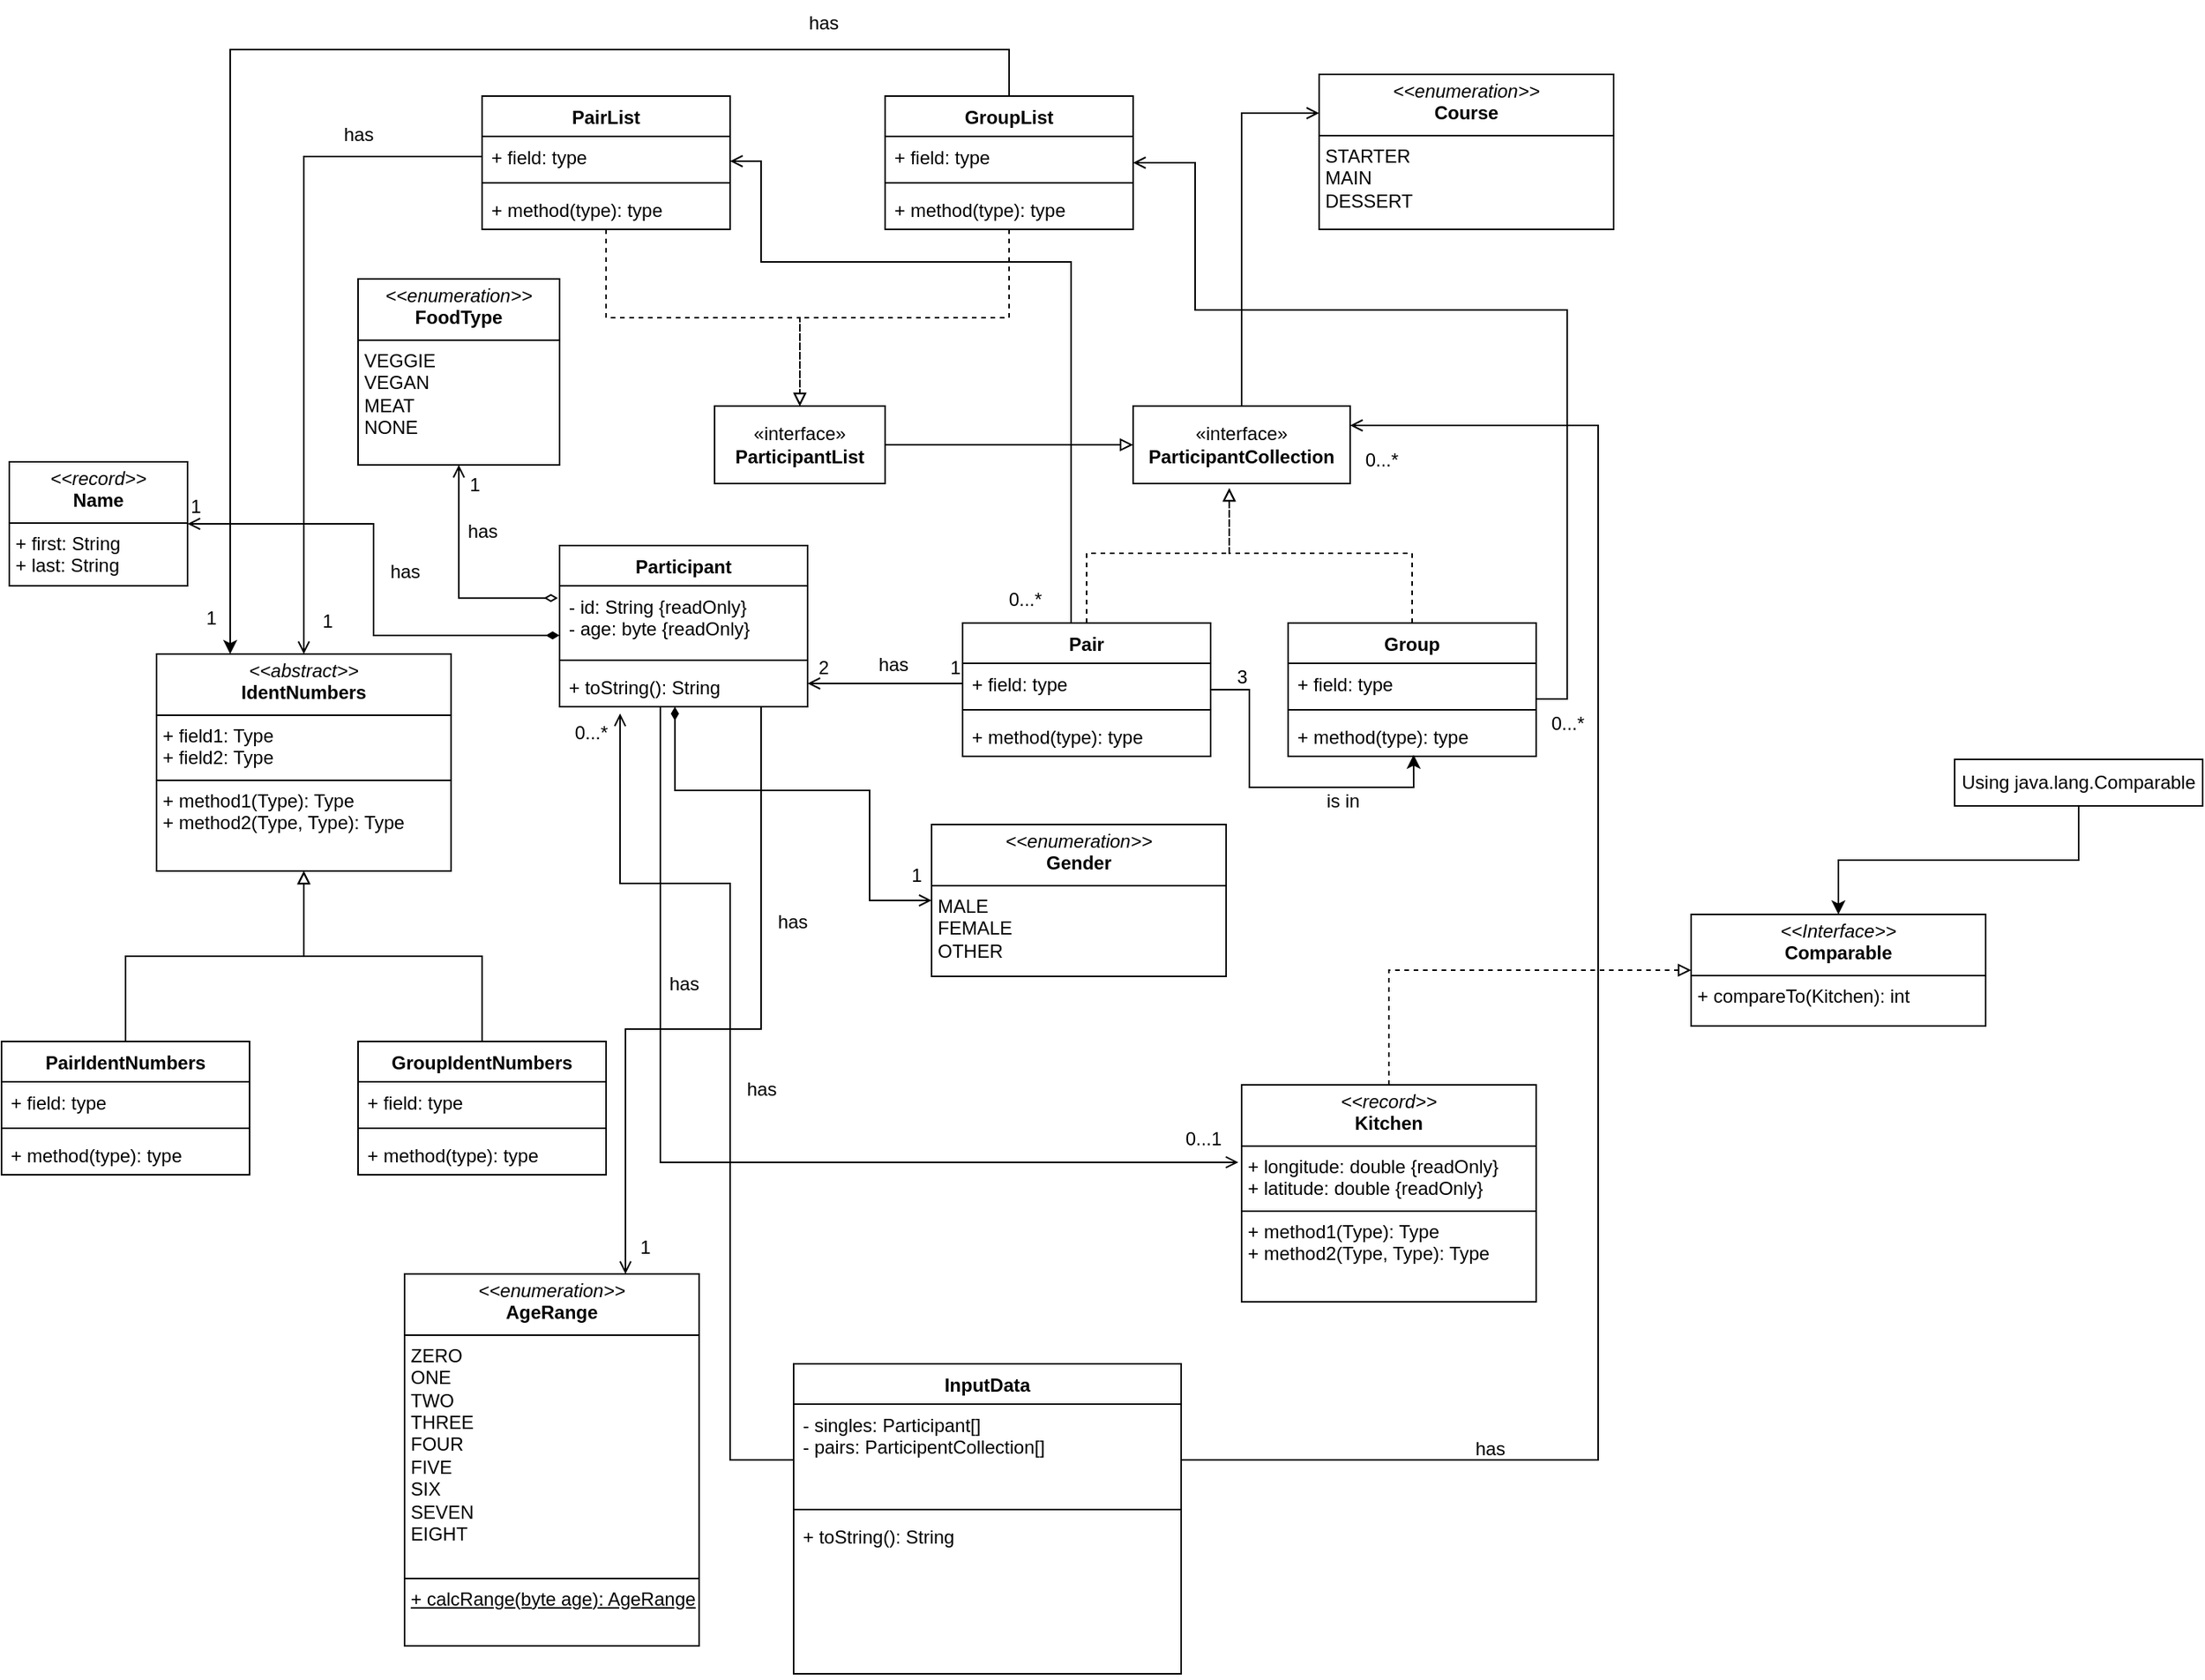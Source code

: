 <mxfile version="24.3.0" type="device">
  <diagram name="Seite-1" id="6wSpcnWUghKB4rUfSbuZ">
    <mxGraphModel dx="1336" dy="759" grid="1" gridSize="10" guides="1" tooltips="1" connect="1" arrows="1" fold="1" page="1" pageScale="1" pageWidth="1654" pageHeight="2336" math="0" shadow="0">
      <root>
        <mxCell id="0" />
        <mxCell id="1" parent="0" />
        <mxCell id="k5iG-wbjNf3QWmzNmNS7-6" style="edgeStyle=orthogonalEdgeStyle;rounded=0;orthogonalLoop=1;jettySize=auto;html=1;entryX=0;entryY=0.25;entryDx=0;entryDy=0;endArrow=open;endFill=0;" parent="1" source="sCv6F4jHhr01Q8Q7Me1H-1" target="sCv6F4jHhr01Q8Q7Me1H-37" edge="1">
          <mxGeometry relative="1" as="geometry" />
        </mxCell>
        <mxCell id="sCv6F4jHhr01Q8Q7Me1H-1" value="«interface»&lt;br&gt;&lt;b&gt;ParticipantCollection&lt;/b&gt;" style="html=1;whiteSpace=wrap;" parent="1" vertex="1">
          <mxGeometry x="740" y="322" width="140" height="50" as="geometry" />
        </mxCell>
        <mxCell id="sCv6F4jHhr01Q8Q7Me1H-3" style="edgeStyle=orthogonalEdgeStyle;rounded=0;orthogonalLoop=1;jettySize=auto;html=1;endArrow=block;endFill=0;" parent="1" source="sCv6F4jHhr01Q8Q7Me1H-2" target="sCv6F4jHhr01Q8Q7Me1H-1" edge="1">
          <mxGeometry relative="1" as="geometry" />
        </mxCell>
        <mxCell id="sCv6F4jHhr01Q8Q7Me1H-2" value="«interface»&lt;br&gt;&lt;b&gt;ParticipantList&lt;/b&gt;" style="html=1;whiteSpace=wrap;" parent="1" vertex="1">
          <mxGeometry x="470" y="322" width="110" height="50" as="geometry" />
        </mxCell>
        <mxCell id="sCv6F4jHhr01Q8Q7Me1H-4" value="Group" style="swimlane;fontStyle=1;align=center;verticalAlign=top;childLayout=stackLayout;horizontal=1;startSize=26;horizontalStack=0;resizeParent=1;resizeParentMax=0;resizeLast=0;collapsible=1;marginBottom=0;whiteSpace=wrap;html=1;" parent="1" vertex="1">
          <mxGeometry x="840" y="462" width="160" height="86" as="geometry" />
        </mxCell>
        <mxCell id="sCv6F4jHhr01Q8Q7Me1H-5" value="+ field: type" style="text;strokeColor=none;fillColor=none;align=left;verticalAlign=top;spacingLeft=4;spacingRight=4;overflow=hidden;rotatable=0;points=[[0,0.5],[1,0.5]];portConstraint=eastwest;whiteSpace=wrap;html=1;" parent="sCv6F4jHhr01Q8Q7Me1H-4" vertex="1">
          <mxGeometry y="26" width="160" height="26" as="geometry" />
        </mxCell>
        <mxCell id="sCv6F4jHhr01Q8Q7Me1H-6" value="" style="line;strokeWidth=1;fillColor=none;align=left;verticalAlign=middle;spacingTop=-1;spacingLeft=3;spacingRight=3;rotatable=0;labelPosition=right;points=[];portConstraint=eastwest;strokeColor=inherit;" parent="sCv6F4jHhr01Q8Q7Me1H-4" vertex="1">
          <mxGeometry y="52" width="160" height="8" as="geometry" />
        </mxCell>
        <mxCell id="sCv6F4jHhr01Q8Q7Me1H-7" value="+ method(type): type" style="text;strokeColor=none;fillColor=none;align=left;verticalAlign=top;spacingLeft=4;spacingRight=4;overflow=hidden;rotatable=0;points=[[0,0.5],[1,0.5]];portConstraint=eastwest;whiteSpace=wrap;html=1;" parent="sCv6F4jHhr01Q8Q7Me1H-4" vertex="1">
          <mxGeometry y="60" width="160" height="26" as="geometry" />
        </mxCell>
        <mxCell id="sCv6F4jHhr01Q8Q7Me1H-56" style="edgeStyle=orthogonalEdgeStyle;rounded=0;orthogonalLoop=1;jettySize=auto;html=1;entryX=-0.011;entryY=0.357;entryDx=0;entryDy=0;entryPerimeter=0;endArrow=open;endFill=0;" parent="1" source="sCv6F4jHhr01Q8Q7Me1H-38" target="sCv6F4jHhr01Q8Q7Me1H-46" edge="1">
          <mxGeometry relative="1" as="geometry">
            <mxPoint x="780" y="753" as="targetPoint" />
            <Array as="points">
              <mxPoint x="435" y="810" />
            </Array>
          </mxGeometry>
        </mxCell>
        <mxCell id="sCv6F4jHhr01Q8Q7Me1H-8" value="Pair" style="swimlane;fontStyle=1;align=center;verticalAlign=top;childLayout=stackLayout;horizontal=1;startSize=26;horizontalStack=0;resizeParent=1;resizeParentMax=0;resizeLast=0;collapsible=1;marginBottom=0;whiteSpace=wrap;html=1;" parent="1" vertex="1">
          <mxGeometry x="630" y="462" width="160" height="86" as="geometry" />
        </mxCell>
        <mxCell id="sCv6F4jHhr01Q8Q7Me1H-9" value="+ field: type" style="text;strokeColor=none;fillColor=none;align=left;verticalAlign=top;spacingLeft=4;spacingRight=4;overflow=hidden;rotatable=0;points=[[0,0.5],[1,0.5]];portConstraint=eastwest;whiteSpace=wrap;html=1;" parent="sCv6F4jHhr01Q8Q7Me1H-8" vertex="1">
          <mxGeometry y="26" width="160" height="26" as="geometry" />
        </mxCell>
        <mxCell id="sCv6F4jHhr01Q8Q7Me1H-10" value="" style="line;strokeWidth=1;fillColor=none;align=left;verticalAlign=middle;spacingTop=-1;spacingLeft=3;spacingRight=3;rotatable=0;labelPosition=right;points=[];portConstraint=eastwest;strokeColor=inherit;" parent="sCv6F4jHhr01Q8Q7Me1H-8" vertex="1">
          <mxGeometry y="52" width="160" height="8" as="geometry" />
        </mxCell>
        <mxCell id="sCv6F4jHhr01Q8Q7Me1H-11" value="+ method(type): type" style="text;strokeColor=none;fillColor=none;align=left;verticalAlign=top;spacingLeft=4;spacingRight=4;overflow=hidden;rotatable=0;points=[[0,0.5],[1,0.5]];portConstraint=eastwest;whiteSpace=wrap;html=1;" parent="sCv6F4jHhr01Q8Q7Me1H-8" vertex="1">
          <mxGeometry y="60" width="160" height="26" as="geometry" />
        </mxCell>
        <mxCell id="sCv6F4jHhr01Q8Q7Me1H-12" style="edgeStyle=orthogonalEdgeStyle;rounded=0;orthogonalLoop=1;jettySize=auto;html=1;entryX=0.443;entryY=1.06;entryDx=0;entryDy=0;entryPerimeter=0;dashed=1;endArrow=block;endFill=0;" parent="1" source="sCv6F4jHhr01Q8Q7Me1H-8" target="sCv6F4jHhr01Q8Q7Me1H-1" edge="1">
          <mxGeometry relative="1" as="geometry" />
        </mxCell>
        <mxCell id="sCv6F4jHhr01Q8Q7Me1H-13" style="edgeStyle=orthogonalEdgeStyle;rounded=0;orthogonalLoop=1;jettySize=auto;html=1;entryX=0.443;entryY=1.06;entryDx=0;entryDy=0;entryPerimeter=0;dashed=1;endArrow=block;endFill=0;" parent="1" source="sCv6F4jHhr01Q8Q7Me1H-4" target="sCv6F4jHhr01Q8Q7Me1H-1" edge="1">
          <mxGeometry relative="1" as="geometry" />
        </mxCell>
        <mxCell id="sCv6F4jHhr01Q8Q7Me1H-23" style="edgeStyle=orthogonalEdgeStyle;rounded=0;orthogonalLoop=1;jettySize=auto;html=1;entryX=0.5;entryY=0;entryDx=0;entryDy=0;dashed=1;endArrow=block;endFill=0;" parent="1" source="sCv6F4jHhr01Q8Q7Me1H-14" target="sCv6F4jHhr01Q8Q7Me1H-2" edge="1">
          <mxGeometry relative="1" as="geometry" />
        </mxCell>
        <mxCell id="sCv6F4jHhr01Q8Q7Me1H-62" style="edgeStyle=orthogonalEdgeStyle;rounded=0;orthogonalLoop=1;jettySize=auto;html=1;entryX=0.25;entryY=0;entryDx=0;entryDy=0;" parent="1" source="sCv6F4jHhr01Q8Q7Me1H-14" target="sCv6F4jHhr01Q8Q7Me1H-24" edge="1">
          <mxGeometry relative="1" as="geometry">
            <Array as="points">
              <mxPoint x="660" y="92" />
              <mxPoint x="158" y="92" />
            </Array>
          </mxGeometry>
        </mxCell>
        <mxCell id="sCv6F4jHhr01Q8Q7Me1H-14" value="GroupList" style="swimlane;fontStyle=1;align=center;verticalAlign=top;childLayout=stackLayout;horizontal=1;startSize=26;horizontalStack=0;resizeParent=1;resizeParentMax=0;resizeLast=0;collapsible=1;marginBottom=0;whiteSpace=wrap;html=1;" parent="1" vertex="1">
          <mxGeometry x="580" y="122" width="160" height="86" as="geometry" />
        </mxCell>
        <mxCell id="sCv6F4jHhr01Q8Q7Me1H-15" value="+ field: type" style="text;strokeColor=none;fillColor=none;align=left;verticalAlign=top;spacingLeft=4;spacingRight=4;overflow=hidden;rotatable=0;points=[[0,0.5],[1,0.5]];portConstraint=eastwest;whiteSpace=wrap;html=1;" parent="sCv6F4jHhr01Q8Q7Me1H-14" vertex="1">
          <mxGeometry y="26" width="160" height="26" as="geometry" />
        </mxCell>
        <mxCell id="sCv6F4jHhr01Q8Q7Me1H-16" value="" style="line;strokeWidth=1;fillColor=none;align=left;verticalAlign=middle;spacingTop=-1;spacingLeft=3;spacingRight=3;rotatable=0;labelPosition=right;points=[];portConstraint=eastwest;strokeColor=inherit;" parent="sCv6F4jHhr01Q8Q7Me1H-14" vertex="1">
          <mxGeometry y="52" width="160" height="8" as="geometry" />
        </mxCell>
        <mxCell id="sCv6F4jHhr01Q8Q7Me1H-17" value="+ method(type): type" style="text;strokeColor=none;fillColor=none;align=left;verticalAlign=top;spacingLeft=4;spacingRight=4;overflow=hidden;rotatable=0;points=[[0,0.5],[1,0.5]];portConstraint=eastwest;whiteSpace=wrap;html=1;" parent="sCv6F4jHhr01Q8Q7Me1H-14" vertex="1">
          <mxGeometry y="60" width="160" height="26" as="geometry" />
        </mxCell>
        <mxCell id="sCv6F4jHhr01Q8Q7Me1H-22" style="edgeStyle=orthogonalEdgeStyle;rounded=0;orthogonalLoop=1;jettySize=auto;html=1;entryX=0.5;entryY=0;entryDx=0;entryDy=0;dashed=1;endArrow=block;endFill=0;" parent="1" source="sCv6F4jHhr01Q8Q7Me1H-18" target="sCv6F4jHhr01Q8Q7Me1H-2" edge="1">
          <mxGeometry relative="1" as="geometry" />
        </mxCell>
        <mxCell id="sCv6F4jHhr01Q8Q7Me1H-18" value="PairList" style="swimlane;fontStyle=1;align=center;verticalAlign=top;childLayout=stackLayout;horizontal=1;startSize=26;horizontalStack=0;resizeParent=1;resizeParentMax=0;resizeLast=0;collapsible=1;marginBottom=0;whiteSpace=wrap;html=1;" parent="1" vertex="1">
          <mxGeometry x="320" y="122" width="160" height="86" as="geometry" />
        </mxCell>
        <mxCell id="sCv6F4jHhr01Q8Q7Me1H-19" value="+ field: type" style="text;strokeColor=none;fillColor=none;align=left;verticalAlign=top;spacingLeft=4;spacingRight=4;overflow=hidden;rotatable=0;points=[[0,0.5],[1,0.5]];portConstraint=eastwest;whiteSpace=wrap;html=1;" parent="sCv6F4jHhr01Q8Q7Me1H-18" vertex="1">
          <mxGeometry y="26" width="160" height="26" as="geometry" />
        </mxCell>
        <mxCell id="sCv6F4jHhr01Q8Q7Me1H-20" value="" style="line;strokeWidth=1;fillColor=none;align=left;verticalAlign=middle;spacingTop=-1;spacingLeft=3;spacingRight=3;rotatable=0;labelPosition=right;points=[];portConstraint=eastwest;strokeColor=inherit;" parent="sCv6F4jHhr01Q8Q7Me1H-18" vertex="1">
          <mxGeometry y="52" width="160" height="8" as="geometry" />
        </mxCell>
        <mxCell id="sCv6F4jHhr01Q8Q7Me1H-21" value="+ method(type): type" style="text;strokeColor=none;fillColor=none;align=left;verticalAlign=top;spacingLeft=4;spacingRight=4;overflow=hidden;rotatable=0;points=[[0,0.5],[1,0.5]];portConstraint=eastwest;whiteSpace=wrap;html=1;" parent="sCv6F4jHhr01Q8Q7Me1H-18" vertex="1">
          <mxGeometry y="60" width="160" height="26" as="geometry" />
        </mxCell>
        <mxCell id="sCv6F4jHhr01Q8Q7Me1H-59" style="edgeStyle=orthogonalEdgeStyle;rounded=0;orthogonalLoop=1;jettySize=auto;html=1;entryX=0;entryY=0.5;entryDx=0;entryDy=0;endArrow=none;endFill=0;startArrow=open;startFill=0;" parent="1" source="sCv6F4jHhr01Q8Q7Me1H-24" target="sCv6F4jHhr01Q8Q7Me1H-19" edge="1">
          <mxGeometry relative="1" as="geometry" />
        </mxCell>
        <mxCell id="sCv6F4jHhr01Q8Q7Me1H-24" value="&lt;p style=&quot;margin:0px;margin-top:4px;text-align:center;&quot;&gt;&lt;i&gt;&amp;lt;&amp;lt;abstract&amp;gt;&amp;gt;&lt;/i&gt;&lt;br&gt;&lt;b&gt;IdentNumbers&lt;/b&gt;&lt;/p&gt;&lt;hr size=&quot;1&quot; style=&quot;border-style:solid;&quot;&gt;&lt;p style=&quot;margin:0px;margin-left:4px;&quot;&gt;+ field1: Type&lt;br&gt;+ field2: Type&lt;/p&gt;&lt;hr size=&quot;1&quot; style=&quot;border-style:solid;&quot;&gt;&lt;p style=&quot;margin:0px;margin-left:4px;&quot;&gt;+ method1(Type): Type&lt;br&gt;+ method2(Type, Type): Type&lt;/p&gt;" style="verticalAlign=top;align=left;overflow=fill;html=1;whiteSpace=wrap;" parent="1" vertex="1">
          <mxGeometry x="110" y="482" width="190" height="140" as="geometry" />
        </mxCell>
        <mxCell id="sCv6F4jHhr01Q8Q7Me1H-34" style="edgeStyle=orthogonalEdgeStyle;rounded=0;orthogonalLoop=1;jettySize=auto;html=1;entryX=0.5;entryY=1;entryDx=0;entryDy=0;endArrow=block;endFill=0;" parent="1" source="sCv6F4jHhr01Q8Q7Me1H-25" target="sCv6F4jHhr01Q8Q7Me1H-24" edge="1">
          <mxGeometry relative="1" as="geometry" />
        </mxCell>
        <mxCell id="sCv6F4jHhr01Q8Q7Me1H-25" value="GroupIdentNumbers" style="swimlane;fontStyle=1;align=center;verticalAlign=top;childLayout=stackLayout;horizontal=1;startSize=26;horizontalStack=0;resizeParent=1;resizeParentMax=0;resizeLast=0;collapsible=1;marginBottom=0;whiteSpace=wrap;html=1;" parent="1" vertex="1">
          <mxGeometry x="240" y="732" width="160" height="86" as="geometry" />
        </mxCell>
        <mxCell id="sCv6F4jHhr01Q8Q7Me1H-26" value="+ field: type" style="text;strokeColor=none;fillColor=none;align=left;verticalAlign=top;spacingLeft=4;spacingRight=4;overflow=hidden;rotatable=0;points=[[0,0.5],[1,0.5]];portConstraint=eastwest;whiteSpace=wrap;html=1;" parent="sCv6F4jHhr01Q8Q7Me1H-25" vertex="1">
          <mxGeometry y="26" width="160" height="26" as="geometry" />
        </mxCell>
        <mxCell id="sCv6F4jHhr01Q8Q7Me1H-27" value="" style="line;strokeWidth=1;fillColor=none;align=left;verticalAlign=middle;spacingTop=-1;spacingLeft=3;spacingRight=3;rotatable=0;labelPosition=right;points=[];portConstraint=eastwest;strokeColor=inherit;" parent="sCv6F4jHhr01Q8Q7Me1H-25" vertex="1">
          <mxGeometry y="52" width="160" height="8" as="geometry" />
        </mxCell>
        <mxCell id="sCv6F4jHhr01Q8Q7Me1H-28" value="+ method(type): type" style="text;strokeColor=none;fillColor=none;align=left;verticalAlign=top;spacingLeft=4;spacingRight=4;overflow=hidden;rotatable=0;points=[[0,0.5],[1,0.5]];portConstraint=eastwest;whiteSpace=wrap;html=1;" parent="sCv6F4jHhr01Q8Q7Me1H-25" vertex="1">
          <mxGeometry y="60" width="160" height="26" as="geometry" />
        </mxCell>
        <mxCell id="sCv6F4jHhr01Q8Q7Me1H-33" style="edgeStyle=orthogonalEdgeStyle;rounded=0;orthogonalLoop=1;jettySize=auto;html=1;entryX=0.5;entryY=1;entryDx=0;entryDy=0;endArrow=block;endFill=0;" parent="1" source="sCv6F4jHhr01Q8Q7Me1H-29" target="sCv6F4jHhr01Q8Q7Me1H-24" edge="1">
          <mxGeometry relative="1" as="geometry" />
        </mxCell>
        <mxCell id="sCv6F4jHhr01Q8Q7Me1H-29" value="PairIdentNumbers" style="swimlane;fontStyle=1;align=center;verticalAlign=top;childLayout=stackLayout;horizontal=1;startSize=26;horizontalStack=0;resizeParent=1;resizeParentMax=0;resizeLast=0;collapsible=1;marginBottom=0;whiteSpace=wrap;html=1;" parent="1" vertex="1">
          <mxGeometry x="10" y="732" width="160" height="86" as="geometry" />
        </mxCell>
        <mxCell id="sCv6F4jHhr01Q8Q7Me1H-30" value="+ field: type" style="text;strokeColor=none;fillColor=none;align=left;verticalAlign=top;spacingLeft=4;spacingRight=4;overflow=hidden;rotatable=0;points=[[0,0.5],[1,0.5]];portConstraint=eastwest;whiteSpace=wrap;html=1;" parent="sCv6F4jHhr01Q8Q7Me1H-29" vertex="1">
          <mxGeometry y="26" width="160" height="26" as="geometry" />
        </mxCell>
        <mxCell id="sCv6F4jHhr01Q8Q7Me1H-31" value="" style="line;strokeWidth=1;fillColor=none;align=left;verticalAlign=middle;spacingTop=-1;spacingLeft=3;spacingRight=3;rotatable=0;labelPosition=right;points=[];portConstraint=eastwest;strokeColor=inherit;" parent="sCv6F4jHhr01Q8Q7Me1H-29" vertex="1">
          <mxGeometry y="52" width="160" height="8" as="geometry" />
        </mxCell>
        <mxCell id="sCv6F4jHhr01Q8Q7Me1H-32" value="+ method(type): type" style="text;strokeColor=none;fillColor=none;align=left;verticalAlign=top;spacingLeft=4;spacingRight=4;overflow=hidden;rotatable=0;points=[[0,0.5],[1,0.5]];portConstraint=eastwest;whiteSpace=wrap;html=1;" parent="sCv6F4jHhr01Q8Q7Me1H-29" vertex="1">
          <mxGeometry y="60" width="160" height="26" as="geometry" />
        </mxCell>
        <mxCell id="sCv6F4jHhr01Q8Q7Me1H-37" value="&lt;p style=&quot;margin:0px;margin-top:4px;text-align:center;&quot;&gt;&lt;i&gt;&amp;lt;&amp;lt;enumeration&amp;gt;&amp;gt;&lt;/i&gt;&lt;br&gt;&lt;b&gt;Course&lt;/b&gt;&lt;/p&gt;&lt;hr size=&quot;1&quot; style=&quot;border-style:solid;&quot;&gt;&lt;p style=&quot;margin:0px;margin-left:4px;&quot;&gt;STARTER&lt;/p&gt;&lt;p style=&quot;margin:0px;margin-left:4px;&quot;&gt;MAIN&lt;/p&gt;&lt;p style=&quot;margin:0px;margin-left:4px;&quot;&gt;DESSERT&lt;/p&gt;&lt;p style=&quot;margin:0px;margin-left:4px;&quot;&gt;&lt;br&gt;&lt;/p&gt;" style="verticalAlign=top;align=left;overflow=fill;html=1;whiteSpace=wrap;" parent="1" vertex="1">
          <mxGeometry x="860" y="108" width="190" height="100" as="geometry" />
        </mxCell>
        <mxCell id="sCv6F4jHhr01Q8Q7Me1H-47" style="edgeStyle=orthogonalEdgeStyle;rounded=0;orthogonalLoop=1;jettySize=auto;html=1;entryX=0;entryY=0.5;entryDx=0;entryDy=0;verticalAlign=bottom;endArrow=none;endFill=0;horizontal=1;shadow=0;flowAnimation=0;strokeColor=default;startArrow=open;startFill=0;" parent="1" source="sCv6F4jHhr01Q8Q7Me1H-38" target="sCv6F4jHhr01Q8Q7Me1H-9" edge="1">
          <mxGeometry relative="1" as="geometry">
            <Array as="points">
              <mxPoint x="550" y="501" />
              <mxPoint x="550" y="501" />
            </Array>
          </mxGeometry>
        </mxCell>
        <mxCell id="k5iG-wbjNf3QWmzNmNS7-21" style="edgeStyle=orthogonalEdgeStyle;rounded=0;orthogonalLoop=1;jettySize=auto;html=1;entryX=0.75;entryY=0;entryDx=0;entryDy=0;endArrow=open;endFill=0;" parent="1" source="sCv6F4jHhr01Q8Q7Me1H-38" target="k5iG-wbjNf3QWmzNmNS7-20" edge="1">
          <mxGeometry relative="1" as="geometry">
            <Array as="points">
              <mxPoint x="500" y="724" />
              <mxPoint x="413" y="724" />
            </Array>
          </mxGeometry>
        </mxCell>
        <mxCell id="sCv6F4jHhr01Q8Q7Me1H-38" value="Participant" style="swimlane;fontStyle=1;align=center;verticalAlign=top;childLayout=stackLayout;horizontal=1;startSize=26;horizontalStack=0;resizeParent=1;resizeParentMax=0;resizeLast=0;collapsible=1;marginBottom=0;whiteSpace=wrap;html=1;" parent="1" vertex="1">
          <mxGeometry x="370" y="412" width="160" height="104" as="geometry">
            <mxRectangle x="370" y="412" width="100" height="30" as="alternateBounds" />
          </mxGeometry>
        </mxCell>
        <mxCell id="sCv6F4jHhr01Q8Q7Me1H-39" value="&lt;div&gt;- id: String {readOnly}&lt;/div&gt;&lt;div&gt;- age: byte {readOnly}&lt;/div&gt;" style="text;strokeColor=none;fillColor=none;align=left;verticalAlign=top;spacingLeft=4;spacingRight=4;overflow=hidden;rotatable=0;points=[[0,0.5],[1,0.5]];portConstraint=eastwest;whiteSpace=wrap;html=1;" parent="sCv6F4jHhr01Q8Q7Me1H-38" vertex="1">
          <mxGeometry y="26" width="160" height="44" as="geometry" />
        </mxCell>
        <mxCell id="sCv6F4jHhr01Q8Q7Me1H-40" value="" style="line;strokeWidth=1;fillColor=none;align=left;verticalAlign=middle;spacingTop=-1;spacingLeft=3;spacingRight=3;rotatable=0;labelPosition=right;points=[];portConstraint=eastwest;strokeColor=inherit;" parent="sCv6F4jHhr01Q8Q7Me1H-38" vertex="1">
          <mxGeometry y="70" width="160" height="8" as="geometry" />
        </mxCell>
        <mxCell id="sCv6F4jHhr01Q8Q7Me1H-41" value="+ toString(): String" style="text;strokeColor=none;fillColor=none;align=left;verticalAlign=top;spacingLeft=4;spacingRight=4;overflow=hidden;rotatable=0;points=[[0,0.5],[1,0.5]];portConstraint=eastwest;whiteSpace=wrap;html=1;" parent="sCv6F4jHhr01Q8Q7Me1H-38" vertex="1">
          <mxGeometry y="78" width="160" height="26" as="geometry" />
        </mxCell>
        <mxCell id="k5iG-wbjNf3QWmzNmNS7-39" style="edgeStyle=orthogonalEdgeStyle;rounded=0;orthogonalLoop=1;jettySize=auto;html=1;entryX=0;entryY=0.5;entryDx=0;entryDy=0;dashed=1;endArrow=block;endFill=0;" parent="1" source="sCv6F4jHhr01Q8Q7Me1H-46" target="k5iG-wbjNf3QWmzNmNS7-38" edge="1">
          <mxGeometry relative="1" as="geometry">
            <Array as="points">
              <mxPoint x="905" y="686" />
            </Array>
          </mxGeometry>
        </mxCell>
        <mxCell id="sCv6F4jHhr01Q8Q7Me1H-46" value="&lt;p style=&quot;margin:0px;margin-top:4px;text-align:center;&quot;&gt;&lt;i&gt;&amp;lt;&amp;lt;record&amp;gt;&amp;gt;&lt;/i&gt;&lt;br&gt;&lt;b&gt;Kitchen&lt;/b&gt;&lt;/p&gt;&lt;hr size=&quot;1&quot; style=&quot;border-style:solid;&quot;&gt;&lt;p style=&quot;margin:0px;margin-left:4px;&quot;&gt;+ longitude: double {readOnly}&lt;/p&gt;&lt;p style=&quot;margin:0px;margin-left:4px;&quot;&gt;+ latitude: double {readOnly}&lt;/p&gt;&lt;hr size=&quot;1&quot; style=&quot;border-style:solid;&quot;&gt;&lt;p style=&quot;margin:0px;margin-left:4px;&quot;&gt;+ method1(Type): Type&lt;br&gt;+ method2(Type, Type): Type&lt;/p&gt;" style="verticalAlign=top;align=left;overflow=fill;html=1;whiteSpace=wrap;" parent="1" vertex="1">
          <mxGeometry x="810" y="760" width="190" height="140" as="geometry" />
        </mxCell>
        <mxCell id="sCv6F4jHhr01Q8Q7Me1H-48" style="edgeStyle=orthogonalEdgeStyle;rounded=0;orthogonalLoop=1;jettySize=auto;html=1;entryX=0.506;entryY=0.962;entryDx=0;entryDy=0;entryPerimeter=0;" parent="1" source="sCv6F4jHhr01Q8Q7Me1H-8" target="sCv6F4jHhr01Q8Q7Me1H-7" edge="1">
          <mxGeometry relative="1" as="geometry" />
        </mxCell>
        <mxCell id="sCv6F4jHhr01Q8Q7Me1H-50" value="has" style="text;html=1;align=center;verticalAlign=middle;resizable=0;points=[];autosize=1;strokeColor=none;fillColor=none;" parent="1" vertex="1">
          <mxGeometry x="565" y="474" width="40" height="30" as="geometry" />
        </mxCell>
        <mxCell id="sCv6F4jHhr01Q8Q7Me1H-52" value="2" style="text;html=1;align=center;verticalAlign=middle;resizable=0;points=[];autosize=1;strokeColor=none;fillColor=none;" parent="1" vertex="1">
          <mxGeometry x="525" y="476" width="30" height="30" as="geometry" />
        </mxCell>
        <mxCell id="sCv6F4jHhr01Q8Q7Me1H-53" value="1" style="text;html=1;align=center;verticalAlign=middle;resizable=0;points=[];autosize=1;strokeColor=none;fillColor=none;spacingBottom=0;" parent="1" vertex="1">
          <mxGeometry x="610" y="476" width="30" height="30" as="geometry" />
        </mxCell>
        <mxCell id="sCv6F4jHhr01Q8Q7Me1H-54" value="3" style="text;html=1;align=center;verticalAlign=middle;resizable=0;points=[];autosize=1;strokeColor=none;fillColor=none;" parent="1" vertex="1">
          <mxGeometry x="795" y="482" width="30" height="30" as="geometry" />
        </mxCell>
        <mxCell id="sCv6F4jHhr01Q8Q7Me1H-55" value="is in" style="text;html=1;align=center;verticalAlign=middle;resizable=0;points=[];autosize=1;strokeColor=none;fillColor=none;" parent="1" vertex="1">
          <mxGeometry x="855" y="562" width="40" height="30" as="geometry" />
        </mxCell>
        <mxCell id="sCv6F4jHhr01Q8Q7Me1H-57" value="has" style="text;html=1;align=center;verticalAlign=middle;resizable=0;points=[];autosize=1;strokeColor=none;fillColor=none;" parent="1" vertex="1">
          <mxGeometry x="430" y="680" width="40" height="30" as="geometry" />
        </mxCell>
        <mxCell id="sCv6F4jHhr01Q8Q7Me1H-58" value="0...1" style="text;html=1;align=center;verticalAlign=middle;resizable=0;points=[];autosize=1;strokeColor=none;fillColor=none;" parent="1" vertex="1">
          <mxGeometry x="760" y="780" width="50" height="30" as="geometry" />
        </mxCell>
        <mxCell id="sCv6F4jHhr01Q8Q7Me1H-60" value="has" style="text;html=1;align=center;verticalAlign=middle;resizable=0;points=[];autosize=1;strokeColor=none;fillColor=none;" parent="1" vertex="1">
          <mxGeometry x="220" y="132" width="40" height="30" as="geometry" />
        </mxCell>
        <mxCell id="sCv6F4jHhr01Q8Q7Me1H-61" value="1" style="text;html=1;align=center;verticalAlign=middle;resizable=0;points=[];autosize=1;strokeColor=none;fillColor=none;" parent="1" vertex="1">
          <mxGeometry x="205" y="446" width="30" height="30" as="geometry" />
        </mxCell>
        <mxCell id="sCv6F4jHhr01Q8Q7Me1H-63" value="has" style="text;html=1;align=center;verticalAlign=middle;resizable=0;points=[];autosize=1;strokeColor=none;fillColor=none;" parent="1" vertex="1">
          <mxGeometry x="520" y="60" width="40" height="30" as="geometry" />
        </mxCell>
        <mxCell id="sCv6F4jHhr01Q8Q7Me1H-64" value="1" style="text;html=1;align=center;verticalAlign=middle;resizable=0;points=[];autosize=1;strokeColor=none;fillColor=none;" parent="1" vertex="1">
          <mxGeometry x="130" y="444" width="30" height="30" as="geometry" />
        </mxCell>
        <mxCell id="k5iG-wbjNf3QWmzNmNS7-1" style="edgeStyle=orthogonalEdgeStyle;rounded=0;orthogonalLoop=1;jettySize=auto;html=1;endArrow=none;endFill=0;startArrow=open;startFill=0;" parent="1" source="sCv6F4jHhr01Q8Q7Me1H-14" target="sCv6F4jHhr01Q8Q7Me1H-5" edge="1">
          <mxGeometry relative="1" as="geometry">
            <Array as="points">
              <mxPoint x="780" y="165" />
              <mxPoint x="780" y="260" />
              <mxPoint x="1020" y="260" />
              <mxPoint x="1020" y="511" />
            </Array>
          </mxGeometry>
        </mxCell>
        <mxCell id="k5iG-wbjNf3QWmzNmNS7-2" value="0...*" style="text;html=1;align=center;verticalAlign=middle;resizable=0;points=[];autosize=1;strokeColor=none;fillColor=none;" parent="1" vertex="1">
          <mxGeometry x="1000" y="512" width="40" height="30" as="geometry" />
        </mxCell>
        <mxCell id="k5iG-wbjNf3QWmzNmNS7-3" style="edgeStyle=orthogonalEdgeStyle;rounded=0;orthogonalLoop=1;jettySize=auto;html=1;entryX=0.323;entryY=0.013;entryDx=0;entryDy=0;entryPerimeter=0;endArrow=none;endFill=0;startArrow=open;startFill=0;" parent="1" source="sCv6F4jHhr01Q8Q7Me1H-19" edge="1">
          <mxGeometry relative="1" as="geometry">
            <mxPoint x="470" y="163.87" as="sourcePoint" />
            <mxPoint x="681.68" y="461.988" as="targetPoint" />
            <Array as="points">
              <mxPoint x="500" y="164" />
              <mxPoint x="500" y="229" />
              <mxPoint x="700" y="229" />
              <mxPoint x="700" y="462" />
            </Array>
          </mxGeometry>
        </mxCell>
        <mxCell id="k5iG-wbjNf3QWmzNmNS7-4" value="0...*" style="text;html=1;align=center;verticalAlign=middle;resizable=0;points=[];autosize=1;strokeColor=none;fillColor=none;" parent="1" vertex="1">
          <mxGeometry x="650" y="432" width="40" height="30" as="geometry" />
        </mxCell>
        <mxCell id="k5iG-wbjNf3QWmzNmNS7-33" style="edgeStyle=orthogonalEdgeStyle;rounded=0;orthogonalLoop=1;jettySize=auto;html=1;entryX=1;entryY=0.25;entryDx=0;entryDy=0;endArrow=open;endFill=0;" parent="1" source="k5iG-wbjNf3QWmzNmNS7-7" target="sCv6F4jHhr01Q8Q7Me1H-1" edge="1">
          <mxGeometry relative="1" as="geometry">
            <Array as="points">
              <mxPoint x="1040" y="1002" />
              <mxPoint x="1040" y="335" />
            </Array>
          </mxGeometry>
        </mxCell>
        <mxCell id="k5iG-wbjNf3QWmzNmNS7-7" value="InputData" style="swimlane;fontStyle=1;align=center;verticalAlign=top;childLayout=stackLayout;horizontal=1;startSize=26;horizontalStack=0;resizeParent=1;resizeParentMax=0;resizeLast=0;collapsible=1;marginBottom=0;whiteSpace=wrap;html=1;" parent="1" vertex="1">
          <mxGeometry x="521" y="940" width="250" height="200" as="geometry" />
        </mxCell>
        <mxCell id="k5iG-wbjNf3QWmzNmNS7-8" value="- singles: Participant[]&lt;div&gt;- pairs: ParticipentCollection[]&lt;/div&gt;" style="text;strokeColor=none;fillColor=none;align=left;verticalAlign=top;spacingLeft=4;spacingRight=4;overflow=hidden;rotatable=0;points=[[0,0.5],[1,0.5]];portConstraint=eastwest;whiteSpace=wrap;html=1;" parent="k5iG-wbjNf3QWmzNmNS7-7" vertex="1">
          <mxGeometry y="26" width="250" height="64" as="geometry" />
        </mxCell>
        <mxCell id="k5iG-wbjNf3QWmzNmNS7-9" value="" style="line;strokeWidth=1;fillColor=none;align=left;verticalAlign=middle;spacingTop=-1;spacingLeft=3;spacingRight=3;rotatable=0;labelPosition=right;points=[];portConstraint=eastwest;strokeColor=inherit;" parent="k5iG-wbjNf3QWmzNmNS7-7" vertex="1">
          <mxGeometry y="90" width="250" height="8" as="geometry" />
        </mxCell>
        <mxCell id="k5iG-wbjNf3QWmzNmNS7-10" value="+ toString(): String&lt;div&gt;&lt;br&gt;&lt;/div&gt;" style="text;strokeColor=none;fillColor=none;align=left;verticalAlign=top;spacingLeft=4;spacingRight=4;overflow=hidden;rotatable=0;points=[[0,0.5],[1,0.5]];portConstraint=eastwest;whiteSpace=wrap;html=1;" parent="k5iG-wbjNf3QWmzNmNS7-7" vertex="1">
          <mxGeometry y="98" width="250" height="102" as="geometry" />
        </mxCell>
        <mxCell id="k5iG-wbjNf3QWmzNmNS7-12" value="&lt;p style=&quot;margin:0px;margin-top:4px;text-align:center;&quot;&gt;&lt;i&gt;&amp;lt;&amp;lt;enumeration&amp;gt;&amp;gt;&lt;/i&gt;&lt;br&gt;&lt;b&gt;FoodType&lt;/b&gt;&lt;/p&gt;&lt;hr size=&quot;1&quot; style=&quot;border-style:solid;&quot;&gt;&lt;p style=&quot;margin:0px;margin-left:4px;&quot;&gt;VEGGIE&lt;/p&gt;&lt;p style=&quot;margin:0px;margin-left:4px;&quot;&gt;VEGAN&lt;br&gt;MEAT&lt;/p&gt;&lt;p style=&quot;margin:0px;margin-left:4px;&quot;&gt;NONE&lt;/p&gt;" style="verticalAlign=top;align=left;overflow=fill;html=1;whiteSpace=wrap;" parent="1" vertex="1">
          <mxGeometry x="240" y="240" width="130" height="120" as="geometry" />
        </mxCell>
        <mxCell id="k5iG-wbjNf3QWmzNmNS7-13" style="edgeStyle=orthogonalEdgeStyle;rounded=0;orthogonalLoop=1;jettySize=auto;html=1;entryX=-0.007;entryY=0.18;entryDx=0;entryDy=0;entryPerimeter=0;endArrow=diamondThin;endFill=0;startArrow=open;startFill=0;" parent="1" source="k5iG-wbjNf3QWmzNmNS7-12" target="sCv6F4jHhr01Q8Q7Me1H-39" edge="1">
          <mxGeometry relative="1" as="geometry" />
        </mxCell>
        <mxCell id="k5iG-wbjNf3QWmzNmNS7-14" value="has" style="text;html=1;align=center;verticalAlign=middle;resizable=0;points=[];autosize=1;strokeColor=none;fillColor=none;" parent="1" vertex="1">
          <mxGeometry x="300" y="388" width="40" height="30" as="geometry" />
        </mxCell>
        <mxCell id="k5iG-wbjNf3QWmzNmNS7-15" value="1" style="text;html=1;align=center;verticalAlign=middle;resizable=0;points=[];autosize=1;strokeColor=none;fillColor=none;" parent="1" vertex="1">
          <mxGeometry x="300" y="358" width="30" height="30" as="geometry" />
        </mxCell>
        <mxCell id="k5iG-wbjNf3QWmzNmNS7-17" value="&lt;p style=&quot;margin:0px;margin-top:4px;text-align:center;&quot;&gt;&lt;i&gt;&amp;lt;&amp;lt;enumeration&amp;gt;&amp;gt;&lt;/i&gt;&lt;br&gt;&lt;b&gt;Gender&lt;/b&gt;&lt;/p&gt;&lt;hr size=&quot;1&quot; style=&quot;border-style:solid;&quot;&gt;&lt;p style=&quot;margin:0px;margin-left:4px;&quot;&gt;MALE&lt;/p&gt;&lt;p style=&quot;margin:0px;margin-left:4px;&quot;&gt;FEMALE&lt;/p&gt;&lt;p style=&quot;margin:0px;margin-left:4px;&quot;&gt;OTHER&lt;/p&gt;" style="verticalAlign=top;align=left;overflow=fill;html=1;whiteSpace=wrap;" parent="1" vertex="1">
          <mxGeometry x="610" y="592" width="190" height="98" as="geometry" />
        </mxCell>
        <mxCell id="k5iG-wbjNf3QWmzNmNS7-18" style="edgeStyle=orthogonalEdgeStyle;rounded=0;orthogonalLoop=1;jettySize=auto;html=1;entryX=0;entryY=0.5;entryDx=0;entryDy=0;endArrow=open;endFill=0;exitX=0.465;exitY=1;exitDx=0;exitDy=0;exitPerimeter=0;startArrow=diamondThin;startFill=1;" parent="1" source="sCv6F4jHhr01Q8Q7Me1H-41" target="k5iG-wbjNf3QWmzNmNS7-17" edge="1">
          <mxGeometry relative="1" as="geometry">
            <mxPoint x="450" y="590" as="sourcePoint" />
            <Array as="points">
              <mxPoint x="444" y="570" />
              <mxPoint x="570" y="570" />
              <mxPoint x="570" y="641" />
            </Array>
          </mxGeometry>
        </mxCell>
        <mxCell id="k5iG-wbjNf3QWmzNmNS7-19" value="1" style="text;html=1;align=center;verticalAlign=middle;resizable=0;points=[];autosize=1;strokeColor=none;fillColor=none;" parent="1" vertex="1">
          <mxGeometry x="585" y="610" width="30" height="30" as="geometry" />
        </mxCell>
        <mxCell id="k5iG-wbjNf3QWmzNmNS7-20" value="&lt;p style=&quot;margin:0px;margin-top:4px;text-align:center;&quot;&gt;&lt;i&gt;&amp;lt;&amp;lt;enumeration&amp;gt;&amp;gt;&lt;/i&gt;&lt;br&gt;&lt;b&gt;AgeRange&lt;/b&gt;&lt;/p&gt;&lt;hr size=&quot;1&quot; style=&quot;border-style:solid;&quot;&gt;&lt;p style=&quot;margin:0px;margin-left:4px;&quot;&gt;ZERO&lt;/p&gt;&lt;p style=&quot;margin:0px;margin-left:4px;&quot;&gt;ONE&lt;/p&gt;&lt;p style=&quot;margin:0px;margin-left:4px;&quot;&gt;TWO&lt;/p&gt;&lt;p style=&quot;margin:0px;margin-left:4px;&quot;&gt;THREE&lt;/p&gt;&lt;p style=&quot;margin:0px;margin-left:4px;&quot;&gt;FOUR&lt;/p&gt;&lt;p style=&quot;margin:0px;margin-left:4px;&quot;&gt;FIVE&lt;/p&gt;&lt;p style=&quot;margin:0px;margin-left:4px;&quot;&gt;SIX&lt;/p&gt;&lt;p style=&quot;margin:0px;margin-left:4px;&quot;&gt;SEVEN&lt;/p&gt;&lt;p style=&quot;margin:0px;margin-left:4px;&quot;&gt;EIGHT&lt;br&gt;&lt;br&gt;&lt;/p&gt;&lt;hr size=&quot;1&quot; style=&quot;border-style:solid;&quot;&gt;&lt;p style=&quot;margin:0px;margin-left:4px;&quot;&gt;&lt;u&gt;+ calcRange(byte age): AgeRange&lt;/u&gt;&lt;/p&gt;" style="verticalAlign=top;align=left;overflow=fill;html=1;whiteSpace=wrap;" parent="1" vertex="1">
          <mxGeometry x="270" y="882" width="190" height="240" as="geometry" />
        </mxCell>
        <mxCell id="k5iG-wbjNf3QWmzNmNS7-22" value="has" style="text;html=1;align=center;verticalAlign=middle;resizable=0;points=[];autosize=1;strokeColor=none;fillColor=none;" parent="1" vertex="1">
          <mxGeometry x="500" y="640" width="40" height="30" as="geometry" />
        </mxCell>
        <mxCell id="k5iG-wbjNf3QWmzNmNS7-23" value="1" style="text;html=1;align=center;verticalAlign=middle;resizable=0;points=[];autosize=1;strokeColor=none;fillColor=none;" parent="1" vertex="1">
          <mxGeometry x="410" y="850" width="30" height="30" as="geometry" />
        </mxCell>
        <mxCell id="k5iG-wbjNf3QWmzNmNS7-24" value="&lt;p style=&quot;margin:0px;margin-top:4px;text-align:center;&quot;&gt;&lt;i&gt;&amp;lt;&amp;lt;record&amp;gt;&amp;gt;&lt;/i&gt;&lt;br&gt;&lt;b&gt;Name&lt;/b&gt;&lt;/p&gt;&lt;hr size=&quot;1&quot; style=&quot;border-style:solid;&quot;&gt;&lt;p style=&quot;margin:0px;margin-left:4px;&quot;&gt;+ first: String&lt;br&gt;+ last: String&lt;/p&gt;&lt;hr size=&quot;1&quot; style=&quot;border-style:solid;&quot;&gt;&lt;p style=&quot;margin:0px;margin-left:4px;&quot;&gt;&lt;br&gt;&lt;/p&gt;" style="verticalAlign=top;align=left;overflow=fill;html=1;whiteSpace=wrap;" parent="1" vertex="1">
          <mxGeometry x="15" y="358" width="115" height="80" as="geometry" />
        </mxCell>
        <mxCell id="k5iG-wbjNf3QWmzNmNS7-25" style="edgeStyle=orthogonalEdgeStyle;rounded=0;orthogonalLoop=1;jettySize=auto;html=1;entryX=1;entryY=0.5;entryDx=0;entryDy=0;endArrow=open;endFill=0;startArrow=diamondThin;startFill=1;" parent="1" source="sCv6F4jHhr01Q8Q7Me1H-39" target="k5iG-wbjNf3QWmzNmNS7-24" edge="1">
          <mxGeometry relative="1" as="geometry">
            <Array as="points">
              <mxPoint x="250" y="470" />
              <mxPoint x="250" y="398" />
            </Array>
          </mxGeometry>
        </mxCell>
        <mxCell id="k5iG-wbjNf3QWmzNmNS7-26" value="1" style="text;html=1;align=center;verticalAlign=middle;resizable=0;points=[];autosize=1;strokeColor=none;fillColor=none;" parent="1" vertex="1">
          <mxGeometry x="120" y="372" width="30" height="30" as="geometry" />
        </mxCell>
        <mxCell id="k5iG-wbjNf3QWmzNmNS7-28" value="has" style="text;html=1;align=center;verticalAlign=middle;resizable=0;points=[];autosize=1;strokeColor=none;fillColor=none;" parent="1" vertex="1">
          <mxGeometry x="250" y="414" width="40" height="30" as="geometry" />
        </mxCell>
        <mxCell id="k5iG-wbjNf3QWmzNmNS7-30" style="edgeStyle=orthogonalEdgeStyle;rounded=0;orthogonalLoop=1;jettySize=auto;html=1;entryX=0.244;entryY=1.17;entryDx=0;entryDy=0;entryPerimeter=0;endArrow=open;endFill=0;" parent="1" source="k5iG-wbjNf3QWmzNmNS7-7" target="sCv6F4jHhr01Q8Q7Me1H-41" edge="1">
          <mxGeometry relative="1" as="geometry">
            <Array as="points">
              <mxPoint x="480" y="1002" />
              <mxPoint x="480" y="630" />
              <mxPoint x="409" y="630" />
            </Array>
          </mxGeometry>
        </mxCell>
        <mxCell id="k5iG-wbjNf3QWmzNmNS7-31" value="has" style="text;html=1;align=center;verticalAlign=middle;resizable=0;points=[];autosize=1;strokeColor=none;fillColor=none;" parent="1" vertex="1">
          <mxGeometry x="480" y="748" width="40" height="30" as="geometry" />
        </mxCell>
        <mxCell id="k5iG-wbjNf3QWmzNmNS7-32" value="0...*" style="text;html=1;align=center;verticalAlign=middle;resizable=0;points=[];autosize=1;strokeColor=none;fillColor=none;" parent="1" vertex="1">
          <mxGeometry x="370" y="518" width="40" height="30" as="geometry" />
        </mxCell>
        <mxCell id="k5iG-wbjNf3QWmzNmNS7-34" value="has" style="text;html=1;align=center;verticalAlign=middle;resizable=0;points=[];autosize=1;strokeColor=none;fillColor=none;" parent="1" vertex="1">
          <mxGeometry x="950" y="980" width="40" height="30" as="geometry" />
        </mxCell>
        <mxCell id="k5iG-wbjNf3QWmzNmNS7-35" value="0...*" style="text;html=1;align=center;verticalAlign=middle;resizable=0;points=[];autosize=1;strokeColor=none;fillColor=none;" parent="1" vertex="1">
          <mxGeometry x="880" y="342" width="40" height="30" as="geometry" />
        </mxCell>
        <mxCell id="k5iG-wbjNf3QWmzNmNS7-38" value="&lt;p style=&quot;margin:0px;margin-top:4px;text-align:center;&quot;&gt;&lt;i&gt;&amp;lt;&amp;lt;Interface&amp;gt;&amp;gt;&lt;/i&gt;&lt;br&gt;&lt;b&gt;Comparable&lt;/b&gt;&lt;/p&gt;&lt;hr size=&quot;1&quot; style=&quot;border-style:solid;&quot;&gt;&lt;p style=&quot;margin:0px;margin-left:4px;&quot;&gt;&lt;/p&gt;&lt;p style=&quot;margin:0px;margin-left:4px;&quot;&gt;+ compareTo(Kitchen): int&lt;br&gt;&lt;/p&gt;" style="verticalAlign=top;align=left;overflow=fill;html=1;whiteSpace=wrap;" parent="1" vertex="1">
          <mxGeometry x="1100" y="650" width="190" height="72" as="geometry" />
        </mxCell>
        <mxCell id="k5iG-wbjNf3QWmzNmNS7-41" style="edgeStyle=orthogonalEdgeStyle;rounded=0;orthogonalLoop=1;jettySize=auto;html=1;entryX=0.5;entryY=0;entryDx=0;entryDy=0;" parent="1" source="k5iG-wbjNf3QWmzNmNS7-40" target="k5iG-wbjNf3QWmzNmNS7-38" edge="1">
          <mxGeometry relative="1" as="geometry" />
        </mxCell>
        <mxCell id="k5iG-wbjNf3QWmzNmNS7-40" value="Using java.lang.Comparable" style="text;html=1;align=center;verticalAlign=middle;whiteSpace=wrap;rounded=0;strokeColor=default;" parent="1" vertex="1">
          <mxGeometry x="1270" y="550" width="160" height="30" as="geometry" />
        </mxCell>
      </root>
    </mxGraphModel>
  </diagram>
</mxfile>
